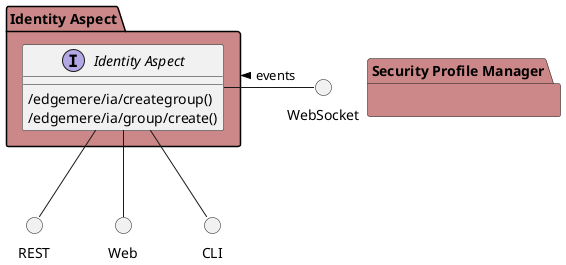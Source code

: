 @startuml


package "Identity Aspect" #cc8888 {

}

package "Security Profile Manager" #cc8888 {

}


package "Identity Aspect" #cc8888 {

    interface "Identity Aspect" as i {
    
            /edgemere/ia/creategroup()
            /edgemere/ia/group/create()
    
    }
}

circle REST
circle Web
circle CLI
circle WebSocket

i -down- Web
i -down- CLI
i -down- REST
WebSocket -left- i: events >

package "Identity Aspect" #cc8888 {


}



@enduml
